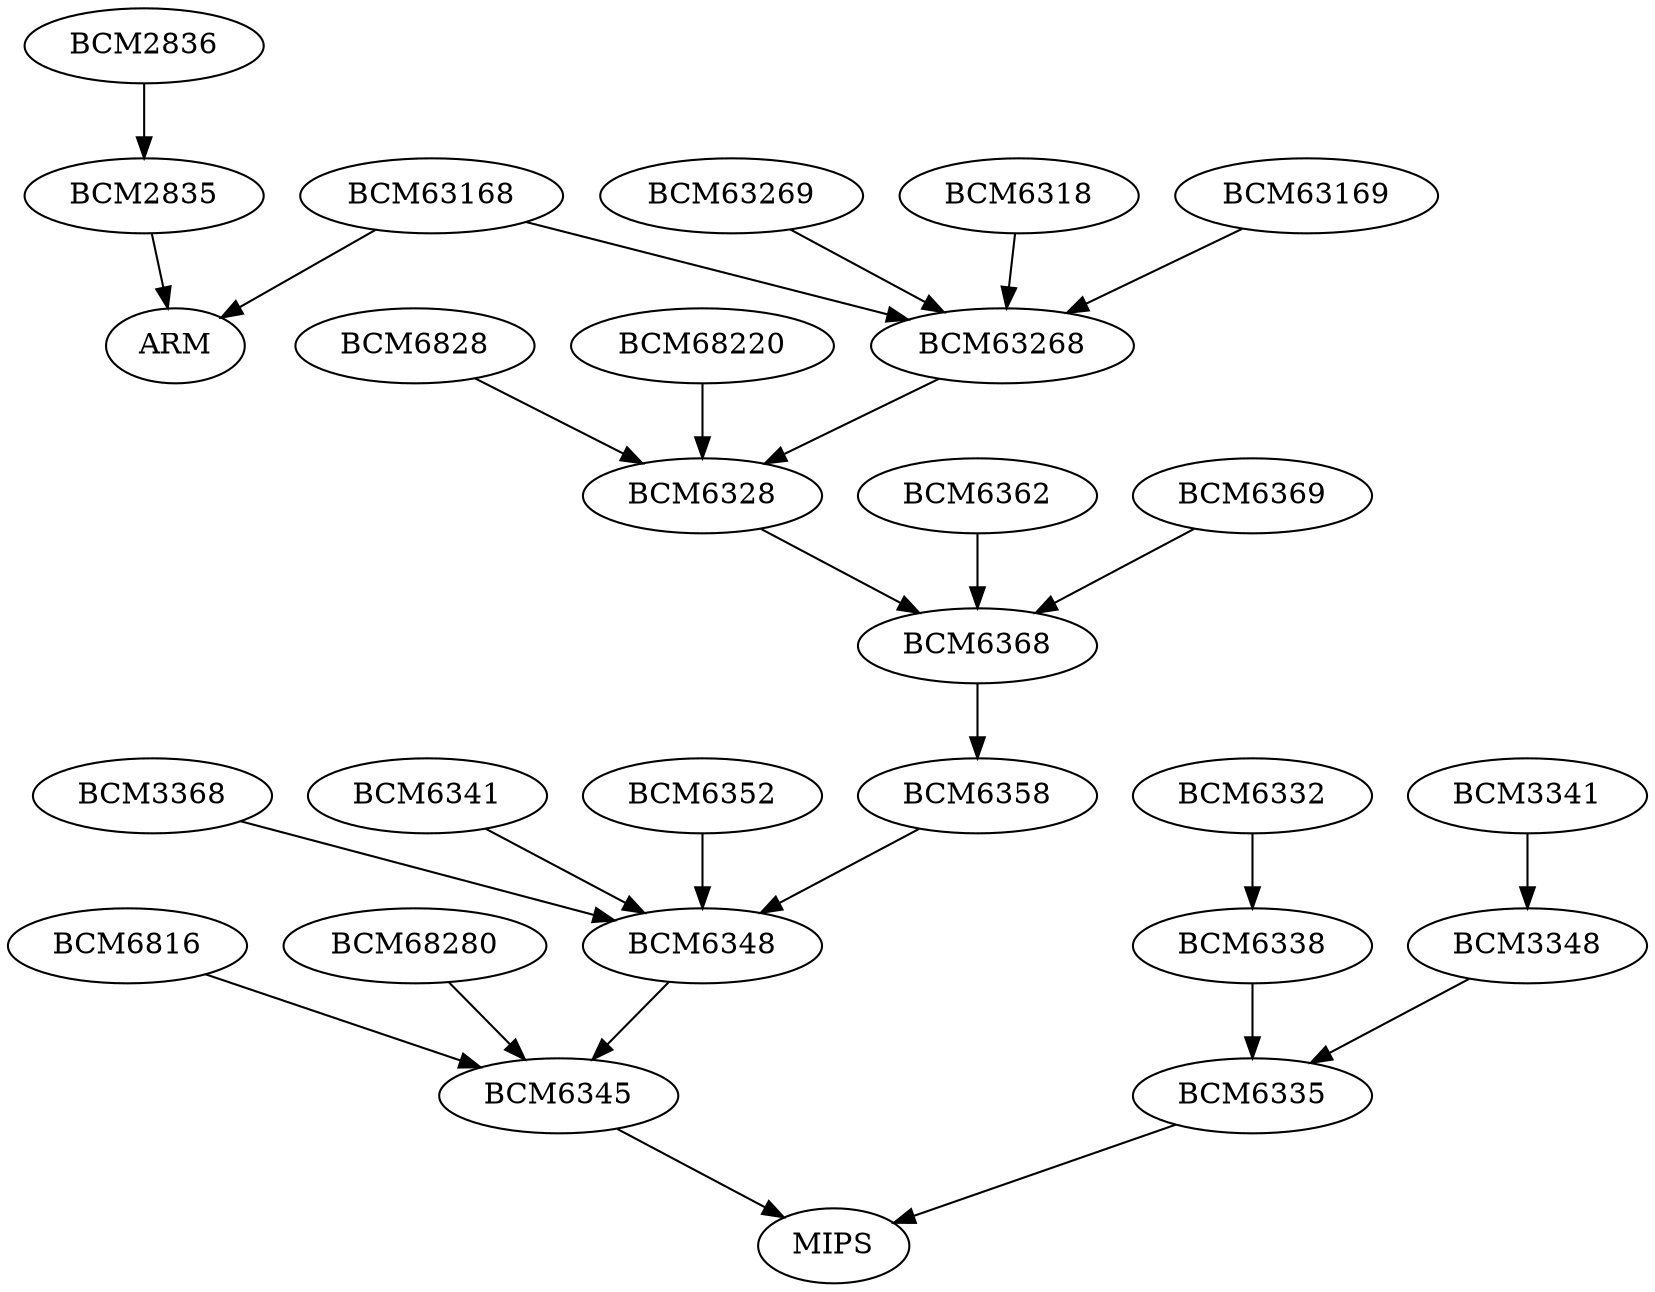 digraph bcm {
	BCM2836 -> BCM2835 -> ARM;

	BCM3368 -> BCM6348;

	BCM3341 -> BCM3348 -> BCM6335 -> MIPS;

	BCM6341 -> BCM6348 -> BCM6345 -> MIPS;

	BCM63168 -> ARM;

	BCM6318 -> BCM63268

	BCM63268 -> BCM6328;
	BCM63168 -> BCM63268;
	BCM63169 -> BCM63268;
	BCM63269 -> BCM63268;

	BCM6328 -> BCM6368;

	BCM6332 -> BCM6338 -> BCM6335;

	BCM6352 -> BCM6348;

	BCM6358 -> BCM6348;

	BCM6362 -> BCM6368;

	BCM6368 -> BCM6358;
	BCM6369 -> BCM6368;

	BCM6816 -> BCM6345;

	BCM6828 -> BCM6328;

	BCM68220 -> BCM6328;

	BCM68280 -> BCM6345;
}
